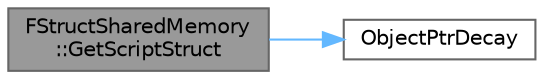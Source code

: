 digraph "FStructSharedMemory::GetScriptStruct"
{
 // INTERACTIVE_SVG=YES
 // LATEX_PDF_SIZE
  bgcolor="transparent";
  edge [fontname=Helvetica,fontsize=10,labelfontname=Helvetica,labelfontsize=10];
  node [fontname=Helvetica,fontsize=10,shape=box,height=0.2,width=0.4];
  rankdir="LR";
  Node1 [id="Node000001",label="FStructSharedMemory\l::GetScriptStruct",height=0.2,width=0.4,color="gray40", fillcolor="grey60", style="filled", fontcolor="black",tooltip="Returns struct type."];
  Node1 -> Node2 [id="edge1_Node000001_Node000002",color="steelblue1",style="solid",tooltip=" "];
  Node2 [id="Node000002",label="ObjectPtrDecay",height=0.2,width=0.4,color="grey40", fillcolor="white", style="filled",URL="$d6/d75/ObjectPtr_8h.html#a96a2c7c11fd062f80dfcc5a841754895",tooltip=" "];
}
